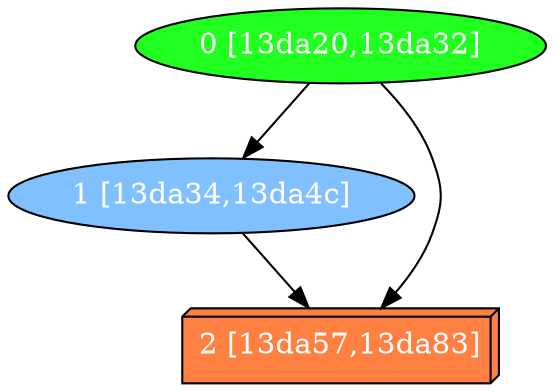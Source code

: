 diGraph libnss3{
	libnss3_0  [style=filled fillcolor="#20FF20" fontcolor="#ffffff" shape=oval label="0 [13da20,13da32]"]
	libnss3_1  [style=filled fillcolor="#80C0FF" fontcolor="#ffffff" shape=oval label="1 [13da34,13da4c]"]
	libnss3_2  [style=filled fillcolor="#FF8040" fontcolor="#ffffff" shape=box3d label="2 [13da57,13da83]"]

	libnss3_0 -> libnss3_1
	libnss3_0 -> libnss3_2
	libnss3_1 -> libnss3_2
}